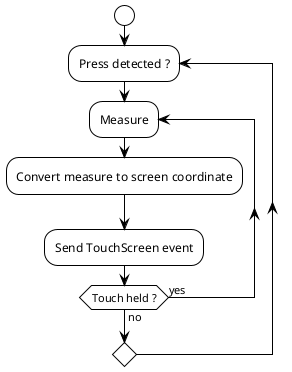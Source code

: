 @startuml touchscreen

!theme plain

start
repeat :Press detected ?;
    repeat :Measure;
    :Convert measure to screen coordinate;
	:Send TouchScreen event;
    repeat while (Touch held ?) is (yes) not (no)
repeat while ()

@enduml
